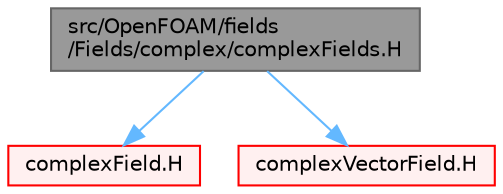 digraph "src/OpenFOAM/fields/Fields/complex/complexFields.H"
{
 // LATEX_PDF_SIZE
  bgcolor="transparent";
  edge [fontname=Helvetica,fontsize=10,labelfontname=Helvetica,labelfontsize=10];
  node [fontname=Helvetica,fontsize=10,shape=box,height=0.2,width=0.4];
  Node1 [id="Node000001",label="src/OpenFOAM/fields\l/Fields/complex/complexFields.H",height=0.2,width=0.4,color="gray40", fillcolor="grey60", style="filled", fontcolor="black",tooltip="Specialisations of Field<T> for complex and complexVector."];
  Node1 -> Node2 [id="edge1_Node000001_Node000002",color="steelblue1",style="solid",tooltip=" "];
  Node2 [id="Node000002",label="complexField.H",height=0.2,width=0.4,color="red", fillcolor="#FFF0F0", style="filled",URL="$complexField_8H.html",tooltip=" "];
  Node1 -> Node164 [id="edge2_Node000001_Node000164",color="steelblue1",style="solid",tooltip=" "];
  Node164 [id="Node000164",label="complexVectorField.H",height=0.2,width=0.4,color="red", fillcolor="#FFF0F0", style="filled",URL="$complexVectorField_8H.html",tooltip=" "];
}
